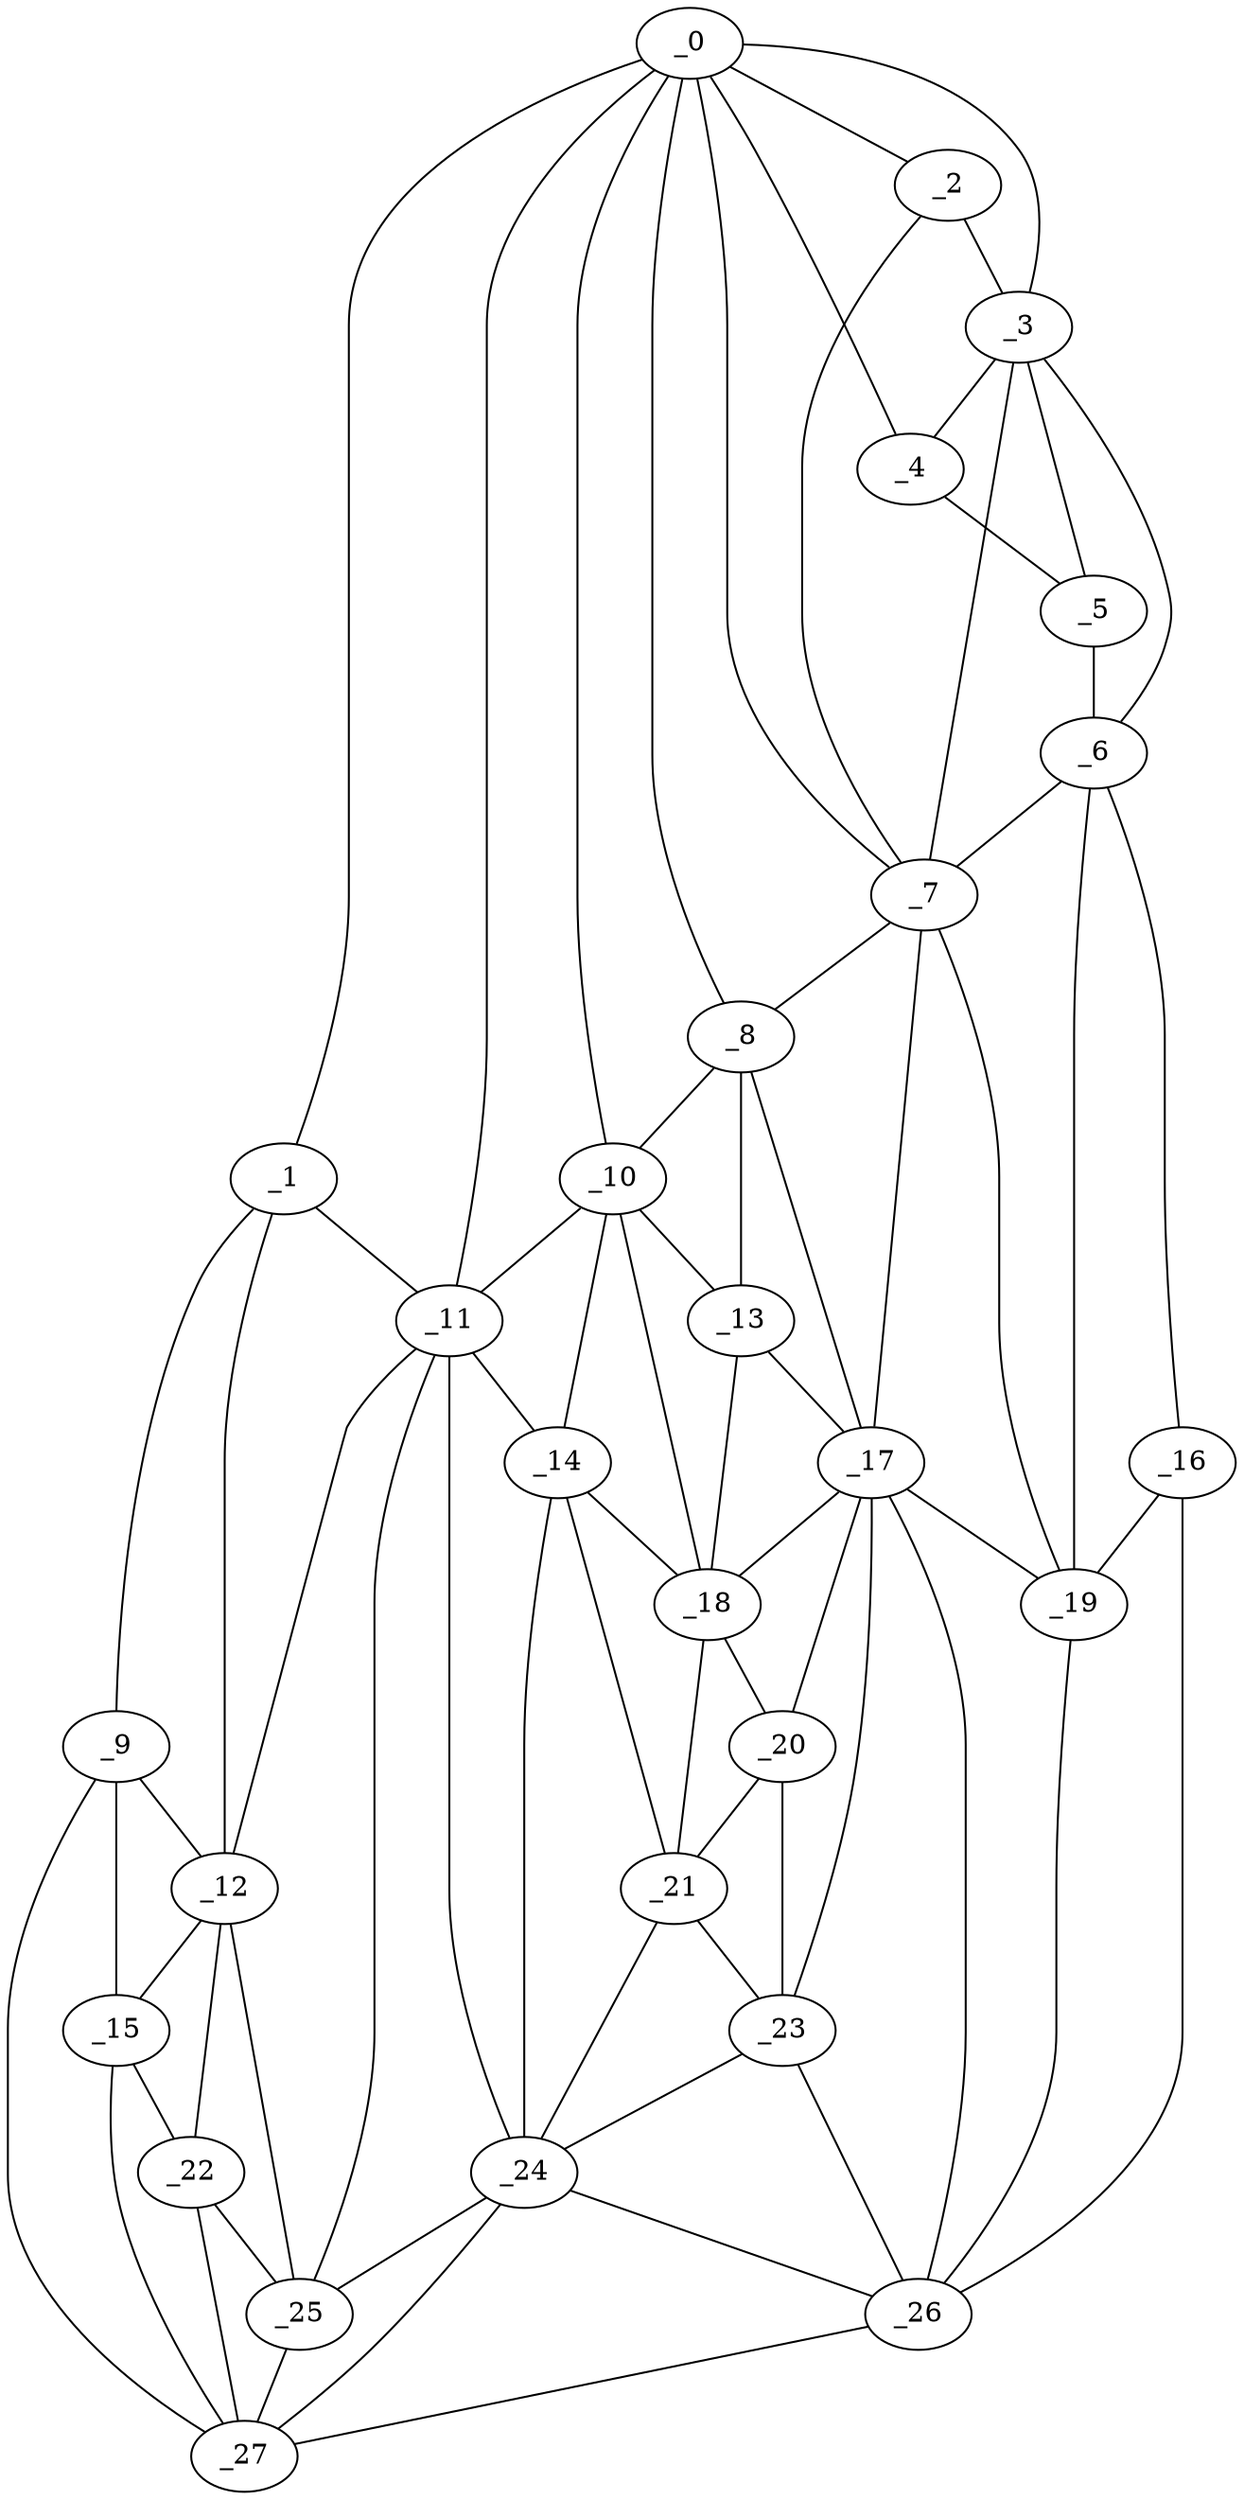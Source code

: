 graph "obj64__300.gxl" {
	_0	 [x=37,
		y=37];
	_1	 [x=39,
		y=120];
	_0 -- _1	 [valence=1];
	_2	 [x=41,
		y=32];
	_0 -- _2	 [valence=2];
	_3	 [x=43,
		y=27];
	_0 -- _3	 [valence=1];
	_4	 [x=46,
		y=7];
	_0 -- _4	 [valence=1];
	_7	 [x=66,
		y=40];
	_0 -- _7	 [valence=1];
	_8	 [x=68,
		y=45];
	_0 -- _8	 [valence=2];
	_10	 [x=76,
		y=62];
	_0 -- _10	 [valence=2];
	_11	 [x=78,
		y=83];
	_0 -- _11	 [valence=1];
	_9	 [x=69,
		y=124];
	_1 -- _9	 [valence=1];
	_1 -- _11	 [valence=1];
	_12	 [x=78,
		y=103];
	_1 -- _12	 [valence=2];
	_2 -- _3	 [valence=1];
	_2 -- _7	 [valence=2];
	_3 -- _4	 [valence=2];
	_5	 [x=54,
		y=6];
	_3 -- _5	 [valence=1];
	_6	 [x=63,
		y=5];
	_3 -- _6	 [valence=2];
	_3 -- _7	 [valence=1];
	_4 -- _5	 [valence=1];
	_5 -- _6	 [valence=1];
	_6 -- _7	 [valence=2];
	_16	 [x=83,
		y=6];
	_6 -- _16	 [valence=1];
	_19	 [x=88,
		y=23];
	_6 -- _19	 [valence=1];
	_7 -- _8	 [valence=1];
	_17	 [x=83,
		y=50];
	_7 -- _17	 [valence=2];
	_7 -- _19	 [valence=2];
	_8 -- _10	 [valence=2];
	_13	 [x=79,
		y=51];
	_8 -- _13	 [valence=2];
	_8 -- _17	 [valence=2];
	_9 -- _12	 [valence=1];
	_15	 [x=82,
		y=111];
	_9 -- _15	 [valence=2];
	_27	 [x=93,
		y=113];
	_9 -- _27	 [valence=1];
	_10 -- _11	 [valence=2];
	_10 -- _13	 [valence=2];
	_14	 [x=80,
		y=70];
	_10 -- _14	 [valence=1];
	_18	 [x=83,
		y=58];
	_10 -- _18	 [valence=1];
	_11 -- _12	 [valence=2];
	_11 -- _14	 [valence=1];
	_24	 [x=92,
		y=77];
	_11 -- _24	 [valence=2];
	_25	 [x=92,
		y=94];
	_11 -- _25	 [valence=2];
	_12 -- _15	 [valence=2];
	_22	 [x=91,
		y=106];
	_12 -- _22	 [valence=2];
	_12 -- _25	 [valence=1];
	_13 -- _17	 [valence=2];
	_13 -- _18	 [valence=2];
	_14 -- _18	 [valence=2];
	_21	 [x=91,
		y=67];
	_14 -- _21	 [valence=1];
	_14 -- _24	 [valence=2];
	_15 -- _22	 [valence=2];
	_15 -- _27	 [valence=2];
	_16 -- _19	 [valence=1];
	_26	 [x=93,
		y=28];
	_16 -- _26	 [valence=1];
	_17 -- _18	 [valence=1];
	_17 -- _19	 [valence=1];
	_20	 [x=91,
		y=54];
	_17 -- _20	 [valence=2];
	_23	 [x=92,
		y=47];
	_17 -- _23	 [valence=2];
	_17 -- _26	 [valence=2];
	_18 -- _20	 [valence=2];
	_18 -- _21	 [valence=2];
	_19 -- _26	 [valence=2];
	_20 -- _21	 [valence=2];
	_20 -- _23	 [valence=2];
	_21 -- _23	 [valence=2];
	_21 -- _24	 [valence=2];
	_22 -- _25	 [valence=2];
	_22 -- _27	 [valence=2];
	_23 -- _24	 [valence=1];
	_23 -- _26	 [valence=2];
	_24 -- _25	 [valence=1];
	_24 -- _26	 [valence=1];
	_24 -- _27	 [valence=2];
	_25 -- _27	 [valence=1];
	_26 -- _27	 [valence=1];
}
